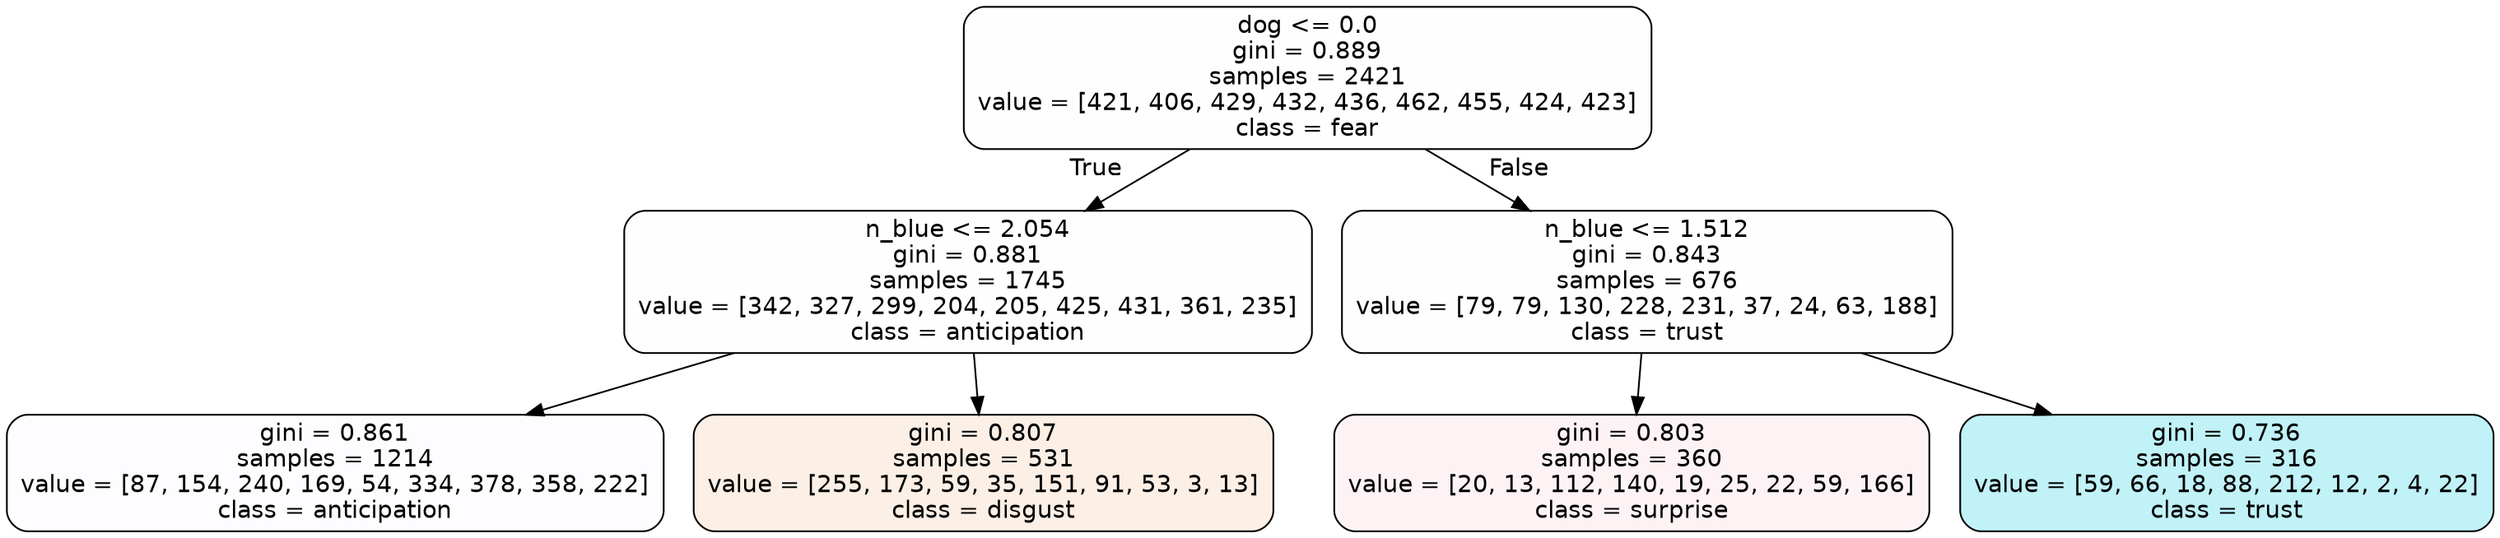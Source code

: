 digraph Tree {
node [shape=box, style="filled, rounded", color="black", fontname=helvetica] ;
edge [fontname=helvetica] ;
0 [label="dog <= 0.0\ngini = 0.889\nsamples = 2421\nvalue = [421, 406, 429, 432, 436, 462, 455, 424, 423]\nclass = fear", fillcolor="#3964e501"] ;
1 [label="n_blue <= 2.054\ngini = 0.881\nsamples = 1745\nvalue = [342, 327, 299, 204, 205, 425, 431, 361, 235]\nclass = anticipation", fillcolor="#8139e501"] ;
0 -> 1 [labeldistance=2.5, labelangle=45, headlabel="True"] ;
2 [label="gini = 0.861\nsamples = 1214\nvalue = [87, 154, 240, 169, 54, 334, 378, 358, 222]\nclass = anticipation", fillcolor="#8139e503"] ;
1 -> 2 ;
3 [label="gini = 0.807\nsamples = 531\nvalue = [255, 173, 59, 35, 151, 91, 53, 3, 13]\nclass = disgust", fillcolor="#e5813920"] ;
1 -> 3 ;
4 [label="n_blue <= 1.512\ngini = 0.843\nsamples = 676\nvalue = [79, 79, 130, 228, 231, 37, 24, 63, 188]\nclass = trust", fillcolor="#39d7e501"] ;
0 -> 4 [labeldistance=2.5, labelangle=-45, headlabel="False"] ;
5 [label="gini = 0.803\nsamples = 360\nvalue = [20, 13, 112, 140, 19, 25, 22, 59, 166]\nclass = surprise", fillcolor="#e539640f"] ;
4 -> 5 ;
6 [label="gini = 0.736\nsamples = 316\nvalue = [59, 66, 18, 88, 212, 12, 2, 4, 22]\nclass = trust", fillcolor="#39d7e550"] ;
4 -> 6 ;
}